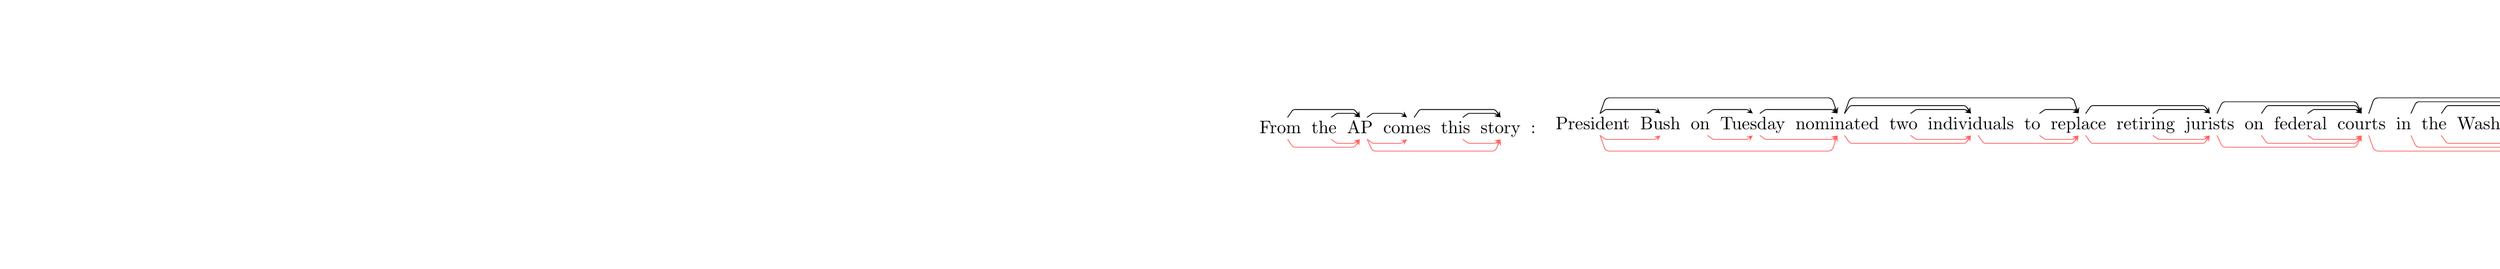 

\begin{dependency}[hide label, edge unit distance=.5ex]
    \begin{deptext}[column sep=0.05cm]
    From\& the\& AP\& comes\& this\& story\& : \\
\end{deptext}
\depedge{1}{3}{.}
\depedge{2}{3}{.}
\depedge{3}{4}{.}
\depedge{4}{6}{.}
\depedge{5}{6}{.}
\depedge[edge style={red!60!}, edge below]{5}{6}{.}
\depedge[edge style={red!60!}, edge below]{2}{3}{.}
\depedge[edge style={red!60!}, edge below]{3}{6}{.}
\depedge[edge style={red!60!}, edge below]{1}{3}{.}
\depedge[edge style={red!60!}, edge below]{3}{4}{.}
\end{dependency}


\begin{dependency}[hide label, edge unit distance=.5ex]
    \begin{deptext}[column sep=0.05cm]
    President\& Bush\& on\& Tuesday\& nominated\& two\& individuals\& to\& replace\& retiring\& jurists\& on\& federal\& courts\& in\& the\& Washington\& area\& . \\
\end{deptext}
\depedge{1}{2}{.}
\depedge{1}{5}{.}
\depedge{3}{4}{.}
\depedge{4}{5}{.}
\depedge{5}{7}{.}
\depedge{5}{9}{.}
\depedge{6}{7}{.}
\depedge{8}{9}{.}
\depedge{9}{11}{.}
\depedge{10}{11}{.}
\depedge{11}{14}{.}
\depedge{12}{14}{.}
\depedge{13}{14}{.}
\depedge{14}{18}{.}
\depedge{15}{18}{.}
\depedge{16}{18}{.}
\depedge{17}{18}{.}
\depedge[edge style={red!60!}, edge below]{9}{11}{.}
\depedge[edge style={red!60!}, edge below]{16}{18}{.}
\depedge[edge style={red!60!}, edge below]{6}{7}{.}
\depedge[edge style={red!60!}, edge below]{3}{4}{.}
\depedge[edge style={red!60!}, edge below]{10}{11}{.}
\depedge[edge style={red!60!}, edge below]{5}{7}{.}
\depedge[edge style={red!60!}, edge below]{4}{5}{.}
\depedge[edge style={red!60!}, edge below]{8}{9}{.}
\depedge[edge style={red!60!}, edge below]{1}{5}{.}
\depedge[edge style={red!60!}, edge below]{12}{14}{.}
\depedge[edge style={red!60!}, edge below]{13}{14}{.}
\depedge[edge style={red!60!}, edge below]{15}{18}{.}
\depedge[edge style={red!60!}, edge below]{7}{9}{.}
\depedge[edge style={red!60!}, edge below]{11}{14}{.}
\depedge[edge style={red!60!}, edge below]{1}{2}{.}
\depedge[edge style={red!60!}, edge below]{17}{18}{.}
\depedge[edge style={red!60!}, edge below]{14}{18}{.}
\end{dependency}


\begin{dependency}[hide label, edge unit distance=.5ex]
    \begin{deptext}[column sep=0.05cm]
    Bush\& nominated\& Jennifer\& M.\& Anderson\& for\& a\& 15\& -\& year\& term\& as\& associate\& judge\& of\& the\& Superior\& Court\& of\& the\& District\& of\& Columbia\& ,\& replacing\& Steffen\& W.\& Graae\& . \\
\end{deptext}
\depedge{1}{2}{.}
\depedge{2}{3}{.}
\depedge{2}{11}{.}
\depedge{2}{25}{.}
\depedge{3}{4}{.}
\depedge{3}{5}{.}
\depedge{6}{11}{.}
\depedge{7}{11}{.}
\depedge{8}{10}{.}
\depedge{10}{11}{.}
\depedge{11}{14}{.}
\depedge{12}{14}{.}
\depedge{13}{14}{.}
\depedge{14}{18}{.}
\depedge{15}{18}{.}
\depedge{16}{18}{.}
\depedge{17}{18}{.}
\depedge{18}{21}{.}
\depedge{19}{21}{.}
\depedge{20}{21}{.}
\depedge{21}{23}{.}
\depedge{22}{23}{.}
\depedge{25}{26}{.}
\depedge{26}{27}{.}
\depedge{26}{28}{.}
\depedge[edge style={red!60!}, edge below]{15}{19}{.}
\depedge[edge style={red!60!}, edge below]{16}{20}{.}
\depedge[edge style={red!60!}, edge below]{14}{18}{.}
\depedge[edge style={red!60!}, edge below]{3}{4}{.}
\depedge[edge style={red!60!}, edge below]{21}{23}{.}
\depedge[edge style={red!60!}, edge below]{26}{27}{.}
\depedge[edge style={red!60!}, edge below]{2}{3}{.}
\depedge[edge style={red!60!}, edge below]{27}{28}{.}
\depedge[edge style={red!60!}, edge below]{12}{14}{.}
\depedge[edge style={red!60!}, edge below]{10}{11}{.}
\depedge[edge style={red!60!}, edge below]{1}{2}{.}
\depedge[edge style={red!60!}, edge below]{16}{18}{.}
\depedge[edge style={red!60!}, edge below]{19}{22}{.}
\depedge[edge style={red!60!}, edge below]{13}{14}{.}
\depedge[edge style={red!60!}, edge below]{17}{18}{.}
\depedge[edge style={red!60!}, edge below]{7}{11}{.}
\depedge[edge style={red!60!}, edge below]{8}{10}{.}
\depedge[edge style={red!60!}, edge below]{15}{16}{.}
\depedge[edge style={red!60!}, edge below]{6}{11}{.}
\depedge[edge style={red!60!}, edge below]{18}{21}{.}
\depedge[edge style={red!60!}, edge below]{3}{5}{.}
\depedge[edge style={red!60!}, edge below]{2}{14}{.}
\depedge[edge style={red!60!}, edge below]{2}{6}{.}
\depedge[edge style={red!60!}, edge below]{25}{26}{.}
\depedge[edge style={red!60!}, edge below]{14}{25}{.}
\end{dependency}


\begin{dependency}[hide label, edge unit distance=.5ex]
    \begin{deptext}[column sep=0.05cm]
    *** \\
\end{deptext}
\end{dependency}


\begin{dependency}[hide label, edge unit distance=.5ex]
    \begin{deptext}[column sep=0.05cm]
    Bush\& also\& nominated\& A.\& Noel\& Anketell\& Kramer\& for\& a\& 15\& -\& year\& term\& as\& associate\& judge\& of\& the\& District\& of\& Columbia\& Court\& of\& Appeals\& ,\& replacing\& John\& Montague\& Steadman\& . \\
\end{deptext}
\depedge{1}{3}{.}
\depedge{2}{3}{.}
\depedge{3}{4}{.}
\depedge{3}{13}{.}
\depedge{3}{26}{.}
\depedge{4}{5}{.}
\depedge{4}{6}{.}
\depedge{4}{7}{.}
\depedge{8}{13}{.}
\depedge{9}{13}{.}
\depedge{10}{12}{.}
\depedge{12}{13}{.}
\depedge{13}{16}{.}
\depedge{14}{16}{.}
\depedge{15}{16}{.}
\depedge{16}{19}{.}
\depedge{17}{19}{.}
\depedge{18}{19}{.}
\depedge{19}{22}{.}
\depedge{20}{22}{.}
\depedge{21}{22}{.}
\depedge{22}{24}{.}
\depedge{23}{24}{.}
\depedge{26}{27}{.}
\depedge{27}{28}{.}
\depedge{27}{29}{.}
\depedge[edge style={red!60!}, edge below]{28}{29}{.}
\depedge[edge style={red!60!}, edge below]{27}{28}{.}
\depedge[edge style={red!60!}, edge below]{19}{21}{.}
\depedge[edge style={red!60!}, edge below]{5}{6}{.}
\depedge[edge style={red!60!}, edge below]{14}{16}{.}
\depedge[edge style={red!60!}, edge below]{19}{22}{.}
\depedge[edge style={red!60!}, edge below]{22}{24}{.}
\depedge[edge style={red!60!}, edge below]{12}{13}{.}
\depedge[edge style={red!60!}, edge below]{2}{3}{.}
\depedge[edge style={red!60!}, edge below]{8}{13}{.}
\depedge[edge style={red!60!}, edge below]{16}{22}{.}
\depedge[edge style={red!60!}, edge below]{18}{22}{.}
\depedge[edge style={red!60!}, edge below]{6}{7}{.}
\depedge[edge style={red!60!}, edge below]{9}{13}{.}
\depedge[edge style={red!60!}, edge below]{1}{3}{.}
\depedge[edge style={red!60!}, edge below]{3}{4}{.}
\depedge[edge style={red!60!}, edge below]{15}{16}{.}
\depedge[edge style={red!60!}, edge below]{17}{18}{.}
\depedge[edge style={red!60!}, edge below]{10}{12}{.}
\depedge[edge style={red!60!}, edge below]{26}{27}{.}
\depedge[edge style={red!60!}, edge below]{13}{14}{.}
\depedge[edge style={red!60!}, edge below]{3}{5}{.}
\depedge[edge style={red!60!}, edge below]{3}{16}{.}
\depedge[edge style={red!60!}, edge below]{23}{24}{.}
\depedge[edge style={red!60!}, edge below]{16}{26}{.}
\depedge[edge style={red!60!}, edge below]{20}{23}{.}
\end{dependency}


\begin{dependency}[hide label, edge unit distance=.5ex]
    \begin{deptext}[column sep=0.05cm]
    The\& sheikh\& in\& wheel\& -\& chair\& has\& been\& attacked\& with\& a\& F\& -\& 16\& -\& launched\& bomb\& . \\
\end{deptext}
\depedge{1}{2}{.}
\depedge{2}{6}{.}
\depedge{2}{9}{.}
\depedge{3}{6}{.}
\depedge{4}{6}{.}
\depedge{7}{9}{.}
\depedge{8}{9}{.}
\depedge{9}{17}{.}
\depedge{10}{17}{.}
\depedge{11}{17}{.}
\depedge{12}{14}{.}
\depedge{12}{16}{.}
\depedge{16}{17}{.}
\depedge[edge style={red!60!}, edge below]{8}{9}{.}
\depedge[edge style={red!60!}, edge below]{11}{17}{.}
\depedge[edge style={red!60!}, edge below]{7}{9}{.}
\depedge[edge style={red!60!}, edge below]{12}{14}{.}
\depedge[edge style={red!60!}, edge below]{1}{2}{.}
\depedge[edge style={red!60!}, edge below]{16}{17}{.}
\depedge[edge style={red!60!}, edge below]{9}{17}{.}
\depedge[edge style={red!60!}, edge below]{4}{6}{.}
\depedge[edge style={red!60!}, edge below]{10}{17}{.}
\depedge[edge style={red!60!}, edge below]{2}{9}{.}
\depedge[edge style={red!60!}, edge below]{12}{17}{.}
\depedge[edge style={red!60!}, edge below]{3}{6}{.}
\depedge[edge style={red!60!}, edge below]{6}{9}{.}
\end{dependency}


\begin{dependency}[hide label, edge unit distance=.5ex]
    \begin{deptext}[column sep=0.05cm]
    He\& could\& be\& killed\& years\& ago\& and\& the\& israelians\& have\& all\& the\& reasons\& ,\& since\& he\& founded\& and\& he\& is\& the\& spiritual\& leader\& of\& Hamas\& ,\& but\& they\& didn't\& . \\
\end{deptext}
\depedge{1}{4}{.}
\depedge{2}{4}{.}
\depedge{3}{4}{.}
\depedge{4}{6}{.}
\depedge{4}{10}{.}
\depedge{4}{29}{.}
\depedge{5}{6}{.}
\depedge{7}{10}{.}
\depedge{8}{9}{.}
\depedge{9}{10}{.}
\depedge{10}{13}{.}
\depedge{10}{17}{.}
\depedge{11}{13}{.}
\depedge{12}{13}{.}
\depedge{15}{17}{.}
\depedge{16}{17}{.}
\depedge{17}{23}{.}
\depedge{18}{23}{.}
\depedge{19}{23}{.}
\depedge{20}{23}{.}
\depedge{21}{23}{.}
\depedge{22}{23}{.}
\depedge{23}{25}{.}
\depedge{24}{25}{.}
\depedge{27}{29}{.}
\depedge{28}{29}{.}
\depedge[edge style={red!60!}, edge below]{21}{23}{.}
\depedge[edge style={red!60!}, edge below]{3}{4}{.}
\depedge[edge style={red!60!}, edge below]{4}{6}{.}
\depedge[edge style={red!60!}, edge below]{12}{13}{.}
\depedge[edge style={red!60!}, edge below]{22}{23}{.}
\depedge[edge style={red!60!}, edge below]{2}{4}{.}
\depedge[edge style={red!60!}, edge below]{16}{19}{.}
\depedge[edge style={red!60!}, edge below]{1}{4}{.}
\depedge[edge style={red!60!}, edge below]{10}{13}{.}
\depedge[edge style={red!60!}, edge below]{5}{6}{.}
\depedge[edge style={red!60!}, edge below]{20}{23}{.}
\depedge[edge style={red!60!}, edge below]{8}{9}{.}
\depedge[edge style={red!60!}, edge below]{23}{25}{.}
\depedge[edge style={red!60!}, edge below]{19}{23}{.}
\depedge[edge style={red!60!}, edge below]{16}{17}{.}
\depedge[edge style={red!60!}, edge below]{4}{10}{.}
\depedge[edge style={red!60!}, edge below]{11}{13}{.}
\depedge[edge style={red!60!}, edge below]{15}{17}{.}
\depedge[edge style={red!60!}, edge below]{7}{10}{.}
\depedge[edge style={red!60!}, edge below]{18}{23}{.}
\depedge[edge style={red!60!}, edge below]{28}{29}{.}
\depedge[edge style={red!60!}, edge below]{27}{28}{.}
\depedge[edge style={red!60!}, edge below]{24}{25}{.}
\depedge[edge style={red!60!}, edge below]{9}{10}{.}
\depedge[edge style={red!60!}, edge below]{10}{15}{.}
\depedge[edge style={red!60!}, edge below]{7}{29}{.}
\end{dependency}


\begin{dependency}[hide label, edge unit distance=.5ex]
    \begin{deptext}[column sep=0.05cm]
    Today's\& incident\& proves\& that\& Sharon\& has\& lost\& his\& patience\& and\& his\& hope\& in\& peace\& . \\
\end{deptext}
\depedge{1}{2}{.}
\depedge{2}{3}{.}
\depedge{3}{7}{.}
\depedge{4}{7}{.}
\depedge{5}{7}{.}
\depedge{6}{7}{.}
\depedge{7}{9}{.}
\depedge{8}{9}{.}
\depedge{9}{12}{.}
\depedge{10}{12}{.}
\depedge{11}{12}{.}
\depedge{12}{14}{.}
\depedge{13}{14}{.}
\depedge[edge style={red!60!}, edge below]{11}{12}{.}
\depedge[edge style={red!60!}, edge below]{6}{7}{.}
\depedge[edge style={red!60!}, edge below]{7}{9}{.}
\depedge[edge style={red!60!}, edge below]{12}{14}{.}
\depedge[edge style={red!60!}, edge below]{2}{3}{.}
\depedge[edge style={red!60!}, edge below]{8}{9}{.}
\depedge[edge style={red!60!}, edge below]{10}{12}{.}
\depedge[edge style={red!60!}, edge below]{13}{14}{.}
\depedge[edge style={red!60!}, edge below]{1}{2}{.}
\depedge[edge style={red!60!}, edge below]{4}{7}{.}
\depedge[edge style={red!60!}, edge below]{9}{12}{.}
\depedge[edge style={red!60!}, edge below]{3}{7}{.}
\depedge[edge style={red!60!}, edge below]{5}{7}{.}
\end{dependency}


\begin{dependency}[hide label, edge unit distance=.5ex]
    \begin{deptext}[column sep=0.05cm]
    Nervous\& people\& make\& mistakes\& ,\& so\& I\& suppose\& there\& will\& be\& a\& wave\& of\& succesfull\& arab\& attacks\& . \\
\end{deptext}
\depedge{1}{2}{.}
\depedge{2}{3}{.}
\depedge{3}{4}{.}
\depedge{3}{8}{.}
\depedge{6}{8}{.}
\depedge{7}{8}{.}
\depedge{8}{11}{.}
\depedge{9}{11}{.}
\depedge{10}{11}{.}
\depedge{11}{13}{.}
\depedge{12}{13}{.}
\depedge{13}{17}{.}
\depedge{14}{17}{.}
\depedge{15}{17}{.}
\depedge{16}{17}{.}
\depedge[edge style={red!60!}, edge below]{2}{3}{.}
\depedge[edge style={red!60!}, edge below]{3}{4}{.}
\depedge[edge style={red!60!}, edge below]{11}{13}{.}
\depedge[edge style={red!60!}, edge below]{13}{17}{.}
\depedge[edge style={red!60!}, edge below]{7}{8}{.}
\depedge[edge style={red!60!}, edge below]{16}{17}{.}
\depedge[edge style={red!60!}, edge below]{1}{2}{.}
\depedge[edge style={red!60!}, edge below]{8}{11}{.}
\depedge[edge style={red!60!}, edge below]{12}{13}{.}
\depedge[edge style={red!60!}, edge below]{6}{8}{.}
\depedge[edge style={red!60!}, edge below]{15}{17}{.}
\depedge[edge style={red!60!}, edge below]{8}{10}{.}
\depedge[edge style={red!60!}, edge below]{9}{11}{.}
\depedge[edge style={red!60!}, edge below]{14}{17}{.}
\depedge[edge style={red!60!}, edge below]{3}{8}{.}
\end{dependency}


\begin{dependency}[hide label, edge unit distance=.5ex]
    \begin{deptext}[column sep=0.05cm]
    A\& la\& guerre\& c'est\& comme\& a\& la\& guerre\& ! \\
\end{deptext}
\depedge{1}{2}{.}
\depedge{1}{3}{.}
\depedge{1}{4}{.}
\depedge{1}{5}{.}
\depedge{1}{6}{.}
\depedge{1}{7}{.}
\depedge{1}{8}{.}
\depedge[edge style={red!60!}, edge below]{2}{3}{.}
\depedge[edge style={red!60!}, edge below]{7}{8}{.}
\depedge[edge style={red!60!}, edge below]{1}{3}{.}
\depedge[edge style={red!60!}, edge below]{3}{4}{.}
\depedge[edge style={red!60!}, edge below]{5}{6}{.}
\depedge[edge style={red!60!}, edge below]{6}{8}{.}
\depedge[edge style={red!60!}, edge below]{3}{8}{.}
\end{dependency}


\begin{dependency}[hide label, edge unit distance=.5ex]
    \begin{deptext}[column sep=0.05cm]
    In\& the\& eastern\& city\& of\& Baqubah\& ,\& guerrillas\& detonated\& a\& car\& bomb\& outside\& a\& police\& station\& ,\& killing\& several\& people\& . \\
\end{deptext}
\depedge{1}{4}{.}
\depedge{2}{4}{.}
\depedge{3}{4}{.}
\depedge{4}{6}{.}
\depedge{4}{9}{.}
\depedge{5}{6}{.}
\depedge{8}{9}{.}
\depedge{9}{12}{.}
\depedge{9}{16}{.}
\depedge{9}{18}{.}
\depedge{10}{12}{.}
\depedge{11}{12}{.}
\depedge{13}{16}{.}
\depedge{14}{16}{.}
\depedge{15}{16}{.}
\depedge{18}{20}{.}
\depedge{19}{20}{.}
\depedge[edge style={red!60!}, edge below]{2}{4}{.}
\depedge[edge style={red!60!}, edge below]{9}{12}{.}
\depedge[edge style={red!60!}, edge below]{19}{20}{.}
\depedge[edge style={red!60!}, edge below]{14}{16}{.}
\depedge[edge style={red!60!}, edge below]{11}{12}{.}
\depedge[edge style={red!60!}, edge below]{18}{20}{.}
\depedge[edge style={red!60!}, edge below]{3}{4}{.}
\depedge[edge style={red!60!}, edge below]{9}{18}{.}
\depedge[edge style={red!60!}, edge below]{8}{9}{.}
\depedge[edge style={red!60!}, edge below]{13}{16}{.}
\depedge[edge style={red!60!}, edge below]{15}{16}{.}
\depedge[edge style={red!60!}, edge below]{1}{2}{.}
\depedge[edge style={red!60!}, edge below]{4}{5}{.}
\depedge[edge style={red!60!}, edge below]{9}{10}{.}
\depedge[edge style={red!60!}, edge below]{5}{6}{.}
\depedge[edge style={red!60!}, edge below]{9}{13}{.}
\depedge[edge style={red!60!}, edge below]{4}{9}{.}
\end{dependency}


\begin{dependency}[hide label, edge unit distance=.5ex]
    \begin{deptext}[column sep=0.05cm]
    The\& US\& lost\& yet\& another\& helicopter\& to\& hostile\& fire\& near\& Habbaniyah\& in\& the\& Sunni\& heartland\& ,\& but\& this\& time\& the\& crew\& was\& safe\& . \\
\end{deptext}
\depedge{1}{2}{.}
\depedge{2}{3}{.}
\depedge{3}{6}{.}
\depedge{3}{9}{.}
\depedge{3}{23}{.}
\depedge{4}{6}{.}
\depedge{5}{6}{.}
\depedge{7}{9}{.}
\depedge{8}{9}{.}
\depedge{9}{11}{.}
\depedge{10}{11}{.}
\depedge{11}{15}{.}
\depedge{12}{15}{.}
\depedge{13}{15}{.}
\depedge{14}{15}{.}
\depedge{17}{23}{.}
\depedge{18}{19}{.}
\depedge{19}{23}{.}
\depedge{20}{21}{.}
\depedge{21}{23}{.}
\depedge{22}{23}{.}
\depedge[edge style={red!60!}, edge below]{13}{15}{.}
\depedge[edge style={red!60!}, edge below]{18}{19}{.}
\depedge[edge style={red!60!}, edge below]{20}{21}{.}
\depedge[edge style={red!60!}, edge below]{8}{9}{.}
\depedge[edge style={red!60!}, edge below]{3}{6}{.}
\depedge[edge style={red!60!}, edge below]{22}{23}{.}
\depedge[edge style={red!60!}, edge below]{6}{9}{.}
\depedge[edge style={red!60!}, edge below]{21}{23}{.}
\depedge[edge style={red!60!}, edge below]{12}{15}{.}
\depedge[edge style={red!60!}, edge below]{2}{3}{.}
\depedge[edge style={red!60!}, edge below]{4}{5}{.}
\depedge[edge style={red!60!}, edge below]{10}{11}{.}
\depedge[edge style={red!60!}, edge below]{1}{2}{.}
\depedge[edge style={red!60!}, edge below]{7}{9}{.}
\depedge[edge style={red!60!}, edge below]{14}{15}{.}
\depedge[edge style={red!60!}, edge below]{5}{6}{.}
\depedge[edge style={red!60!}, edge below]{19}{23}{.}
\depedge[edge style={red!60!}, edge below]{10}{12}{.}
\depedge[edge style={red!60!}, edge below]{17}{19}{.}
\depedge[edge style={red!60!}, edge below]{9}{11}{.}
\depedge[edge style={red!60!}, edge below]{2}{23}{.}
\end{dependency}


\begin{dependency}[hide label, edge unit distance=.5ex]
    \begin{deptext}[column sep=0.05cm]
    In\& Fallujah\& ,\& hundreds\& of\& demonstrators\& came\& out\& against\& US\& troops\& when\& they\& briefly\& arrested\& a\& yound\& newlywed\& bride\& . \\
\end{deptext}
\depedge{1}{2}{.}
\depedge{2}{7}{.}
\depedge{4}{6}{.}
\depedge{4}{7}{.}
\depedge{5}{6}{.}
\depedge{7}{8}{.}
\depedge{7}{11}{.}
\depedge{7}{15}{.}
\depedge{9}{11}{.}
\depedge{10}{11}{.}
\depedge{12}{15}{.}
\depedge{13}{15}{.}
\depedge{14}{15}{.}
\depedge{15}{19}{.}
\depedge{16}{19}{.}
\depedge{17}{19}{.}
\depedge{18}{19}{.}
\depedge[edge style={red!60!}, edge below]{4}{6}{.}
\depedge[edge style={red!60!}, edge below]{18}{19}{.}
\depedge[edge style={red!60!}, edge below]{14}{15}{.}
\depedge[edge style={red!60!}, edge below]{6}{7}{.}
\depedge[edge style={red!60!}, edge below]{10}{11}{.}
\depedge[edge style={red!60!}, edge below]{7}{8}{.}
\depedge[edge style={red!60!}, edge below]{13}{15}{.}
\depedge[edge style={red!60!}, edge below]{7}{11}{.}
\depedge[edge style={red!60!}, edge below]{16}{19}{.}
\depedge[edge style={red!60!}, edge below]{7}{9}{.}
\depedge[edge style={red!60!}, edge below]{1}{2}{.}
\depedge[edge style={red!60!}, edge below]{12}{14}{.}
\depedge[edge style={red!60!}, edge below]{17}{19}{.}
\depedge[edge style={red!60!}, edge below]{4}{5}{.}
\depedge[edge style={red!60!}, edge below]{2}{7}{.}
\depedge[edge style={red!60!}, edge below]{15}{19}{.}
\depedge[edge style={red!60!}, edge below]{11}{15}{.}
\end{dependency}


\begin{dependency}[hide label, edge unit distance=.5ex]
    \begin{deptext}[column sep=0.05cm]
    (\& I\& hope\& that\& the\& US\& army\& got\& an\& enormous\& amount\& of\& information\& from\& her\& relatives\& ,\& because\& otherwise\& this\& move\& was\& a\& bad\& ,\& bad\& tradeoff\& )\& . \\
\end{deptext}
\depedge{2}{3}{.}
\depedge{3}{8}{.}
\depedge{3}{27}{.}
\depedge{4}{8}{.}
\depedge{5}{7}{.}
\depedge{6}{7}{.}
\depedge{7}{8}{.}
\depedge{8}{11}{.}
\depedge{8}{16}{.}
\depedge{9}{11}{.}
\depedge{10}{11}{.}
\depedge{11}{13}{.}
\depedge{12}{13}{.}
\depedge{14}{16}{.}
\depedge{15}{16}{.}
\depedge{18}{27}{.}
\depedge{19}{27}{.}
\depedge{20}{21}{.}
\depedge{21}{27}{.}
\depedge{22}{27}{.}
\depedge{23}{27}{.}
\depedge{24}{27}{.}
\depedge{26}{27}{.}
\depedge[edge style={red!60!}, edge below]{11}{13}{.}
\depedge[edge style={red!60!}, edge below]{2}{3}{.}
\depedge[edge style={red!60!}, edge below]{8}{13}{.}
\depedge[edge style={red!60!}, edge below]{10}{11}{.}
\depedge[edge style={red!60!}, edge below]{5}{7}{.}
\depedge[edge style={red!60!}, edge below]{24}{26}{.}
\depedge[edge style={red!60!}, edge below]{20}{21}{.}
\depedge[edge style={red!60!}, edge below]{9}{11}{.}
\depedge[edge style={red!60!}, edge below]{3}{8}{.}
\depedge[edge style={red!60!}, edge below]{24}{27}{.}
\depedge[edge style={red!60!}, edge below]{7}{8}{.}
\depedge[edge style={red!60!}, edge below]{4}{8}{.}
\depedge[edge style={red!60!}, edge below]{6}{7}{.}
\depedge[edge style={red!60!}, edge below]{15}{16}{.}
\depedge[edge style={red!60!}, edge below]{14}{16}{.}
\depedge[edge style={red!60!}, edge below]{8}{16}{.}
\depedge[edge style={red!60!}, edge below]{12}{13}{.}
\depedge[edge style={red!60!}, edge below]{22}{23}{.}
\depedge[edge style={red!60!}, edge below]{18}{19}{.}
\depedge[edge style={red!60!}, edge below]{23}{27}{.}
\depedge[edge style={red!60!}, edge below]{19}{22}{.}
\depedge[edge style={red!60!}, edge below]{19}{21}{.}
\depedge[edge style={red!60!}, edge below]{8}{18}{.}
\end{dependency}


\begin{dependency}[hide label, edge unit distance=.5ex]
    \begin{deptext}[column sep=0.05cm]
    The\& US\& troops\& fired\& into\& the\& hostile\& crowd\& ,\& killing\& 4\& . \\
\end{deptext}
\depedge{1}{3}{.}
\depedge{2}{3}{.}
\depedge{3}{4}{.}
\depedge{4}{8}{.}
\depedge{4}{10}{.}
\depedge{5}{8}{.}
\depedge{6}{8}{.}
\depedge{7}{8}{.}
\depedge{10}{11}{.}
\depedge[edge style={red!60!}, edge below]{6}{8}{.}
\depedge[edge style={red!60!}, edge below]{7}{8}{.}
\depedge[edge style={red!60!}, edge below]{1}{3}{.}
\depedge[edge style={red!60!}, edge below]{5}{8}{.}
\depedge[edge style={red!60!}, edge below]{10}{11}{.}
\depedge[edge style={red!60!}, edge below]{3}{4}{.}
\depedge[edge style={red!60!}, edge below]{4}{8}{.}
\depedge[edge style={red!60!}, edge below]{2}{3}{.}
\depedge[edge style={red!60!}, edge below]{4}{10}{.}
\end{dependency}


\begin{dependency}[hide label, edge unit distance=.5ex]
    \begin{deptext}[column sep=0.05cm]
    It\& seems\& clear\& to\& me\& that\& the\& manhunt\& for\& high\& Baath\& officials\& in\& the\& Sunni\& heartland\& is\& being\& done\& wrong\& ,\& or\& at\& least\& in\& ways\& that\& are\& bad\& for\& US\& standing\& with\& local\& Iraqis\& . \\
\end{deptext}
\depedge{1}{2}{.}
\depedge{2}{3}{.}
\depedge{2}{5}{.}
\depedge{2}{19}{.}
\depedge{4}{5}{.}
\depedge{6}{19}{.}
\depedge{7}{8}{.}
\depedge{8}{12}{.}
\depedge{8}{16}{.}
\depedge{8}{19}{.}
\depedge{9}{12}{.}
\depedge{10}{12}{.}
\depedge{11}{12}{.}
\depedge{13}{16}{.}
\depedge{14}{16}{.}
\depedge{15}{16}{.}
\depedge{17}{19}{.}
\depedge{18}{19}{.}
\depedge{19}{20}{.}
\depedge{20}{26}{.}
\depedge{22}{26}{.}
\depedge{23}{24}{.}
\depedge{23}{26}{.}
\depedge{25}{26}{.}
\depedge{26}{29}{.}
\depedge{27}{29}{.}
\depedge{28}{29}{.}
\depedge{29}{32}{.}
\depedge{30}{32}{.}
\depedge{31}{32}{.}
\depedge{32}{35}{.}
\depedge{33}{35}{.}
\depedge{34}{35}{.}
\depedge[edge style={red!60!}, edge below]{2}{3}{.}
\depedge[edge style={red!60!}, edge below]{18}{19}{.}
\depedge[edge style={red!60!}, edge below]{19}{20}{.}
\depedge[edge style={red!60!}, edge below]{17}{18}{.}
\depedge[edge style={red!60!}, edge below]{14}{16}{.}
\depedge[edge style={red!60!}, edge below]{1}{2}{.}
\depedge[edge style={red!60!}, edge below]{7}{8}{.}
\depedge[edge style={red!60!}, edge below]{28}{29}{.}
\depedge[edge style={red!60!}, edge below]{25}{26}{.}
\depedge[edge style={red!60!}, edge below]{32}{35}{.}
\depedge[edge style={red!60!}, edge below]{2}{5}{.}
\depedge[edge style={red!60!}, edge below]{34}{35}{.}
\depedge[edge style={red!60!}, edge below]{31}{32}{.}
\depedge[edge style={red!60!}, edge below]{8}{19}{.}
\depedge[edge style={red!60!}, edge below]{10}{12}{.}
\depedge[edge style={red!60!}, edge below]{26}{29}{.}
\depedge[edge style={red!60!}, edge below]{23}{24}{.}
\depedge[edge style={red!60!}, edge below]{4}{5}{.}
\depedge[edge style={red!60!}, edge below]{13}{16}{.}
\depedge[edge style={red!60!}, edge below]{29}{32}{.}
\depedge[edge style={red!60!}, edge below]{11}{12}{.}
\depedge[edge style={red!60!}, edge below]{9}{12}{.}
\depedge[edge style={red!60!}, edge below]{15}{16}{.}
\depedge[edge style={red!60!}, edge below]{27}{29}{.}
\depedge[edge style={red!60!}, edge below]{33}{35}{.}
\depedge[edge style={red!60!}, edge below]{22}{26}{.}
\depedge[edge style={red!60!}, edge below]{6}{19}{.}
\depedge[edge style={red!60!}, edge below]{22}{24}{.}
\depedge[edge style={red!60!}, edge below]{11}{15}{.}
\depedge[edge style={red!60!}, edge below]{19}{26}{.}
\depedge[edge style={red!60!}, edge below]{8}{12}{.}
\depedge[edge style={red!60!}, edge below]{3}{8}{.}
\depedge[edge style={red!60!}, edge below]{30}{31}{.}
\end{dependency}


\begin{dependency}[hide label, edge unit distance=.5ex]
    \begin{deptext}[column sep=0.05cm]
    Google\& has\& finally\& had\& an\& analyst\& day\& --\& a\& chance\& to\& present\& the\& company's\& story\& to\& the\& (\& miniscule\& number\& of\& )\& people\& who\& haven't\& heard\& it\& . \\
\end{deptext}
\depedge{1}{4}{.}
\depedge{2}{4}{.}
\depedge{3}{4}{.}
\depedge{4}{7}{.}
\depedge{5}{7}{.}
\depedge{6}{7}{.}
\depedge{7}{10}{.}
\depedge{9}{10}{.}
\depedge{10}{12}{.}
\depedge{11}{12}{.}
\depedge{12}{15}{.}
\depedge{12}{20}{.}
\depedge{13}{14}{.}
\depedge{14}{15}{.}
\depedge{16}{20}{.}
\depedge{17}{20}{.}
\depedge{19}{20}{.}
\depedge{20}{23}{.}
\depedge{21}{23}{.}
\depedge{23}{26}{.}
\depedge{24}{26}{.}
\depedge{25}{26}{.}
\depedge{26}{27}{.}
\depedge[edge style={red!60!}, edge below]{17}{23}{.}
\depedge[edge style={red!60!}, edge below]{3}{4}{.}
\depedge[edge style={red!60!}, edge below]{2}{4}{.}
\depedge[edge style={red!60!}, edge below]{26}{27}{.}
\depedge[edge style={red!60!}, edge below]{12}{15}{.}
\depedge[edge style={red!60!}, edge below]{1}{4}{.}
\depedge[edge style={red!60!}, edge below]{4}{6}{.}
\depedge[edge style={red!60!}, edge below]{25}{26}{.}
\depedge[edge style={red!60!}, edge below]{5}{6}{.}
\depedge[edge style={red!60!}, edge below]{11}{12}{.}
\depedge[edge style={red!60!}, edge below]{9}{10}{.}
\depedge[edge style={red!60!}, edge below]{4}{10}{.}
\depedge[edge style={red!60!}, edge below]{23}{26}{.}
\depedge[edge style={red!60!}, edge below]{14}{15}{.}
\depedge[edge style={red!60!}, edge below]{10}{12}{.}
\depedge[edge style={red!60!}, edge below]{17}{20}{.}
\depedge[edge style={red!60!}, edge below]{6}{7}{.}
\depedge[edge style={red!60!}, edge below]{19}{20}{.}
\depedge[edge style={red!60!}, edge below]{23}{24}{.}
\depedge[edge style={red!60!}, edge below]{16}{17}{.}
\depedge[edge style={red!60!}, edge below]{21}{23}{.}
\depedge[edge style={red!60!}, edge below]{15}{23}{.}
\depedge[edge style={red!60!}, edge below]{12}{13}{.}
\end{dependency}


\begin{dependency}[hide label, edge unit distance=.5ex]
    \begin{deptext}[column sep=0.05cm]
    Usually\& ,\& these\& are\& just\& a\& chance\& for\& the\& suckups\& to\& suck\& up\& ,\& but\& this\& time\& people\& are\& actually\& concerned\& about\& the\& company's\& plans\& . \\
\end{deptext}
\depedge{1}{7}{.}
\depedge{3}{7}{.}
\depedge{4}{7}{.}
\depedge{5}{7}{.}
\depedge{6}{7}{.}
\depedge{7}{12}{.}
\depedge{7}{21}{.}
\depedge{8}{12}{.}
\depedge{9}{10}{.}
\depedge{10}{12}{.}
\depedge{11}{12}{.}
\depedge{12}{13}{.}
\depedge{15}{21}{.}
\depedge{16}{17}{.}
\depedge{17}{21}{.}
\depedge{18}{21}{.}
\depedge{19}{21}{.}
\depedge{20}{21}{.}
\depedge{21}{25}{.}
\depedge{22}{25}{.}
\depedge{23}{24}{.}
\depedge{24}{25}{.}
\depedge[edge style={red!60!}, edge below]{16}{17}{.}
\depedge[edge style={red!60!}, edge below]{6}{7}{.}
\depedge[edge style={red!60!}, edge below]{4}{7}{.}
\depedge[edge style={red!60!}, edge below]{19}{21}{.}
\depedge[edge style={red!60!}, edge below]{10}{12}{.}
\depedge[edge style={red!60!}, edge below]{12}{13}{.}
\depedge[edge style={red!60!}, edge below]{21}{25}{.}
\depedge[edge style={red!60!}, edge below]{24}{25}{.}
\depedge[edge style={red!60!}, edge below]{20}{21}{.}
\depedge[edge style={red!60!}, edge below]{3}{7}{.}
\depedge[edge style={red!60!}, edge below]{18}{21}{.}
\depedge[edge style={red!60!}, edge below]{5}{7}{.}
\depedge[edge style={red!60!}, edge below]{9}{10}{.}
\depedge[edge style={red!60!}, edge below]{15}{17}{.}
\depedge[edge style={red!60!}, edge below]{21}{22}{.}
\depedge[edge style={red!60!}, edge below]{1}{3}{.}
\depedge[edge style={red!60!}, edge below]{11}{12}{.}
\depedge[edge style={red!60!}, edge below]{17}{18}{.}
\depedge[edge style={red!60!}, edge below]{21}{23}{.}
\depedge[edge style={red!60!}, edge below]{7}{10}{.}
\depedge[edge style={red!60!}, edge below]{8}{10}{.}
\depedge[edge style={red!60!}, edge below]{4}{19}{.}
\end{dependency}


\begin{dependency}[hide label, edge unit distance=.5ex]
    \begin{deptext}[column sep=0.05cm]
    They\& work\& on\& Wall\& Street\& ,\& after\& all\& ,\& so\& when\& they\& hear\& a\& company\& who's\& stated\& goals\& include\& "\& Don't\& be\& evil\& ,\& "\& they\& imagine\& a\& company\& who's\& eventually\& history\& will\& be\& "\& Don't\& be\& profitable\& .\& " \\
\end{deptext}
\depedge{1}{2}{.}
\depedge{2}{5}{.}
\depedge{2}{8}{.}
\depedge{2}{27}{.}
\depedge{3}{5}{.}
\depedge{4}{5}{.}
\depedge{7}{8}{.}
\depedge{10}{27}{.}
\depedge{11}{13}{.}
\depedge{12}{13}{.}
\depedge{13}{15}{.}
\depedge{13}{27}{.}
\depedge{14}{15}{.}
\depedge{15}{19}{.}
\depedge{16}{18}{.}
\depedge{17}{18}{.}
\depedge{18}{19}{.}
\depedge{19}{23}{.}
\depedge{21}{23}{.}
\depedge{22}{23}{.}
\depedge{26}{27}{.}
\depedge{27}{29}{.}
\depedge{28}{29}{.}
\depedge{29}{34}{.}
\depedge{30}{32}{.}
\depedge{31}{32}{.}
\depedge{32}{34}{.}
\depedge{33}{34}{.}
\depedge{34}{38}{.}
\depedge{36}{38}{.}
\depedge{37}{38}{.}
\depedge[edge style={red!60!}, edge below]{14}{15}{.}
\depedge[edge style={red!60!}, edge below]{1}{2}{.}
\depedge[edge style={red!60!}, edge below]{28}{29}{.}
\depedge[edge style={red!60!}, edge below]{4}{5}{.}
\depedge[edge style={red!60!}, edge below]{17}{18}{.}
\depedge[edge style={red!60!}, edge below]{11}{13}{.}
\depedge[edge style={red!60!}, edge below]{26}{27}{.}
\depedge[edge style={red!60!}, edge below]{2}{13}{.}
\depedge[edge style={red!60!}, edge below]{22}{23}{.}
\depedge[edge style={red!60!}, edge below]{12}{13}{.}
\depedge[edge style={red!60!}, edge below]{13}{15}{.}
\depedge[edge style={red!60!}, edge below]{37}{38}{.}
\depedge[edge style={red!60!}, edge below]{21}{23}{.}
\depedge[edge style={red!60!}, edge below]{2}{8}{.}
\depedge[edge style={red!60!}, edge below]{7}{8}{.}
\depedge[edge style={red!60!}, edge below]{2}{5}{.}
\depedge[edge style={red!60!}, edge below]{31}{32}{.}
\depedge[edge style={red!60!}, edge below]{34}{37}{.}
\depedge[edge style={red!60!}, edge below]{10}{13}{.}
\depedge[edge style={red!60!}, edge below]{36}{38}{.}
\depedge[edge style={red!60!}, edge below]{27}{29}{.}
\depedge[edge style={red!60!}, edge below]{3}{5}{.}
\depedge[edge style={red!60!}, edge below]{19}{23}{.}
\depedge[edge style={red!60!}, edge below]{12}{26}{.}
\depedge[edge style={red!60!}, edge below]{27}{33}{.}
\depedge[edge style={red!60!}, edge below]{18}{19}{.}
\depedge[edge style={red!60!}, edge below]{33}{34}{.}
\depedge[edge style={red!60!}, edge below]{15}{16}{.}
\depedge[edge style={red!60!}, edge below]{30}{32}{.}
\depedge[edge style={red!60!}, edge below]{29}{30}{.}
\depedge[edge style={red!60!}, edge below]{13}{23}{.}
\end{dependency}


\begin{dependency}[hide label, edge unit distance=.5ex]
    \begin{deptext}[column sep=0.05cm]
    It's\& not\& quite\& as\& freewheeling\& an\& environment\& as\& you'd\& imagine\& :\& Sergey\& Brin\& has\& actually\& created\& a\& mathematical\& '\& proof\& '\& that\& the\& company's\& self\& -\& driven\& research\& strategy\& ,\& which\& gives\& employees\& one\& day\& a\& week\& to\& do\& research\& projects\& on\& their\& own\& ,\& is\& a\& good\& ,\& respectable\& idea\& . \\
\end{deptext}
\depedge{1}{7}{.}
\depedge{2}{7}{.}
\depedge{3}{4}{.}
\depedge{4}{5}{.}
\depedge{5}{7}{.}
\depedge{5}{10}{.}
\depedge{6}{7}{.}
\depedge{7}{16}{.}
\depedge{8}{10}{.}
\depedge{9}{10}{.}
\depedge{12}{13}{.}
\depedge{12}{16}{.}
\depedge{14}{16}{.}
\depedge{15}{16}{.}
\depedge{16}{20}{.}
\depedge{17}{20}{.}
\depedge{18}{20}{.}
\depedge{20}{51}{.}
\depedge{22}{51}{.}
\depedge{23}{24}{.}
\depedge{24}{29}{.}
\depedge{25}{27}{.}
\depedge{27}{29}{.}
\depedge{28}{29}{.}
\depedge{29}{32}{.}
\depedge{29}{51}{.}
\depedge{31}{32}{.}
\depedge{32}{33}{.}
\depedge{32}{35}{.}
\depedge{34}{35}{.}
\depedge{35}{37}{.}
\depedge{35}{39}{.}
\depedge{36}{37}{.}
\depedge{38}{39}{.}
\depedge{39}{41}{.}
\depedge{39}{44}{.}
\depedge{40}{41}{.}
\depedge{42}{44}{.}
\depedge{43}{44}{.}
\depedge{46}{51}{.}
\depedge{47}{51}{.}
\depedge{48}{51}{.}
\depedge{50}{51}{.}
\depedge[edge style={red!60!}, edge below]{35}{37}{.}
\depedge[edge style={red!60!}, edge below]{48}{50}{.}
\depedge[edge style={red!60!}, edge below]{38}{39}{.}
\depedge[edge style={red!60!}, edge below]{9}{10}{.}
\depedge[edge style={red!60!}, edge below]{39}{41}{.}
\depedge[edge style={red!60!}, edge below]{6}{7}{.}
\depedge[edge style={red!60!}, edge below]{14}{16}{.}
\depedge[edge style={red!60!}, edge below]{34}{35}{.}
\depedge[edge style={red!60!}, edge below]{15}{16}{.}
\depedge[edge style={red!60!}, edge below]{47}{51}{.}
\depedge[edge style={red!60!}, edge below]{40}{41}{.}
\depedge[edge style={red!60!}, edge below]{43}{44}{.}
\depedge[edge style={red!60!}, edge below]{36}{37}{.}
\depedge[edge style={red!60!}, edge below]{5}{7}{.}
\depedge[edge style={red!60!}, edge below]{28}{29}{.}
\depedge[edge style={red!60!}, edge below]{2}{3}{.}
\depedge[edge style={red!60!}, edge below]{32}{39}{.}
\depedge[edge style={red!60!}, edge below]{50}{51}{.}
\depedge[edge style={red!60!}, edge below]{12}{13}{.}
\depedge[edge style={red!60!}, edge below]{20}{29}{.}
\depedge[edge style={red!60!}, edge below]{8}{10}{.}
\depedge[edge style={red!60!}, edge below]{46}{51}{.}
\depedge[edge style={red!60!}, edge below]{3}{5}{.}
\depedge[edge style={red!60!}, edge below]{1}{3}{.}
\depedge[edge style={red!60!}, edge below]{24}{29}{.}
\depedge[edge style={red!60!}, edge below]{32}{33}{.}
\depedge[edge style={red!60!}, edge below]{16}{20}{.}
\depedge[edge style={red!60!}, edge below]{18}{20}{.}
\depedge[edge style={red!60!}, edge below]{42}{44}{.}
\depedge[edge style={red!60!}, edge below]{31}{32}{.}
\depedge[edge style={red!60!}, edge below]{7}{10}{.}
\depedge[edge style={red!60!}, edge below]{12}{16}{.}
\depedge[edge style={red!60!}, edge below]{4}{5}{.}
\depedge[edge style={red!60!}, edge below]{17}{20}{.}
\depedge[edge style={red!60!}, edge below]{25}{27}{.}
\depedge[edge style={red!60!}, edge below]{28}{40}{.}
\depedge[edge style={red!60!}, edge below]{25}{29}{.}
\depedge[edge style={red!60!}, edge below]{32}{35}{.}
\depedge[edge style={red!60!}, edge below]{39}{44}{.}
\depedge[edge style={red!60!}, edge below]{23}{24}{.}
\depedge[edge style={red!60!}, edge below]{20}{22}{.}
\depedge[edge style={red!60!}, edge below]{10}{16}{.}
\depedge[edge style={red!60!}, edge below]{32}{51}{.}
\end{dependency}
